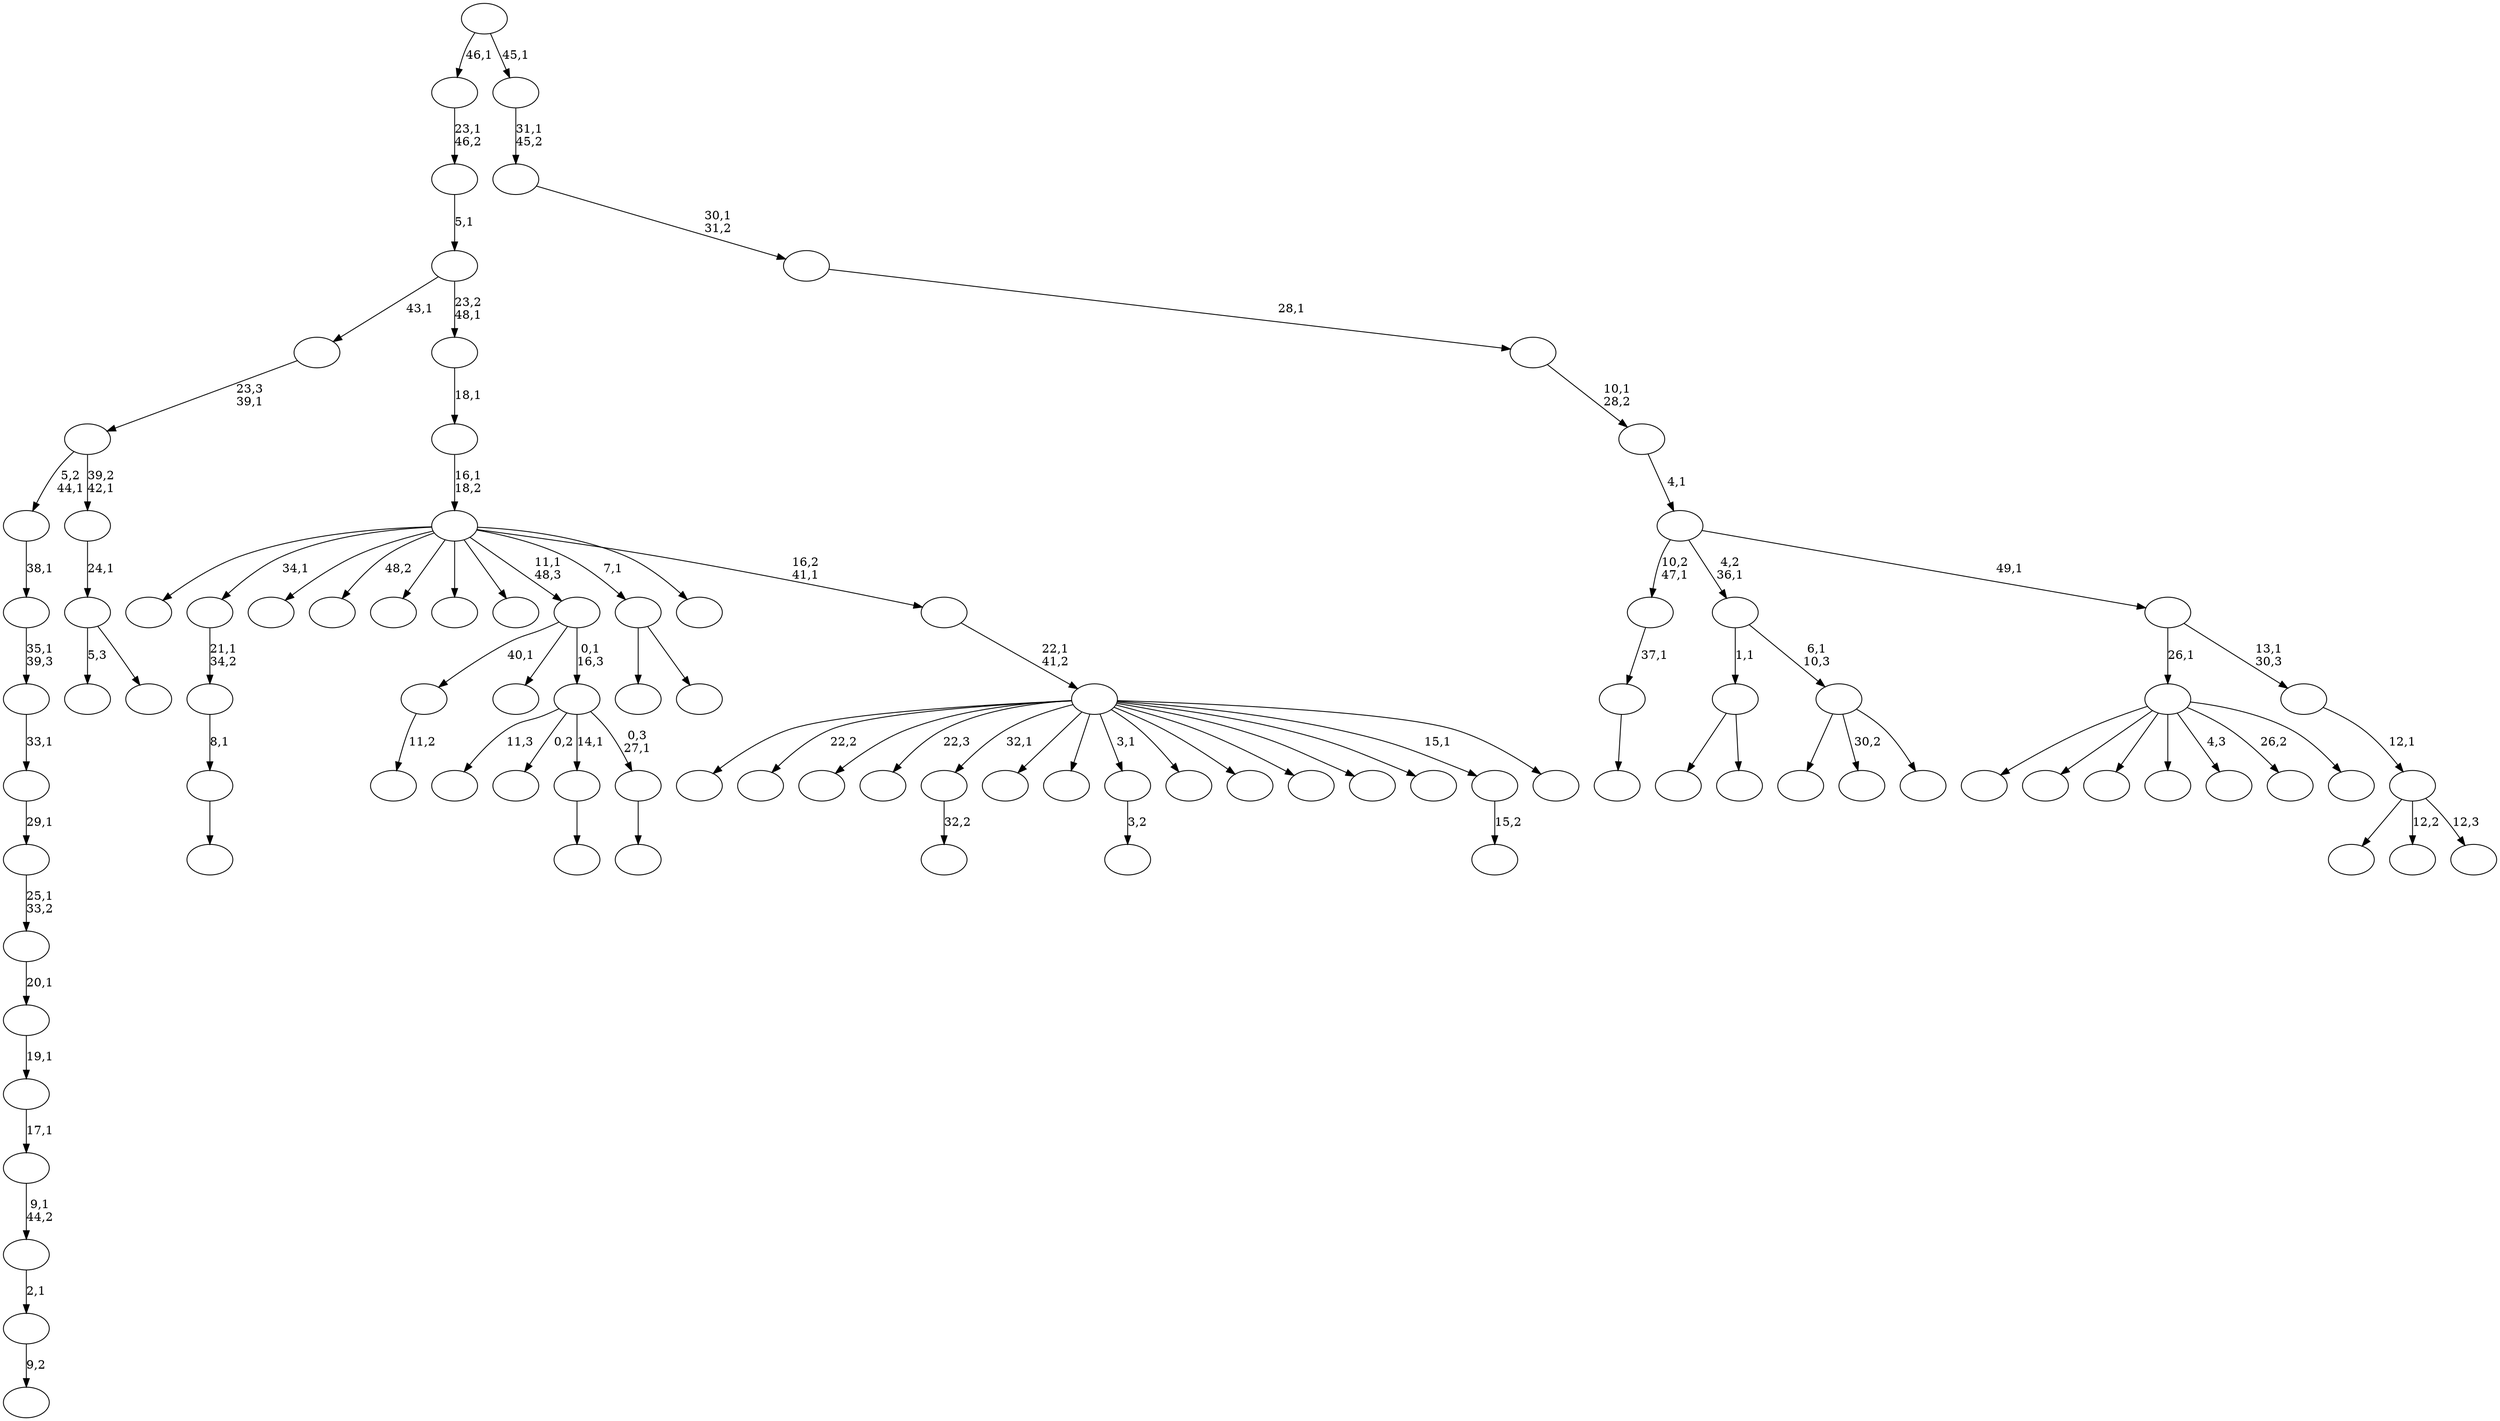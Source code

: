 digraph T {
	100 [label=""]
	99 [label=""]
	98 [label=""]
	97 [label=""]
	96 [label=""]
	95 [label=""]
	94 [label=""]
	93 [label=""]
	92 [label=""]
	91 [label=""]
	90 [label=""]
	89 [label=""]
	88 [label=""]
	87 [label=""]
	86 [label=""]
	85 [label=""]
	84 [label=""]
	83 [label=""]
	82 [label=""]
	81 [label=""]
	80 [label=""]
	79 [label=""]
	78 [label=""]
	77 [label=""]
	76 [label=""]
	75 [label=""]
	74 [label=""]
	73 [label=""]
	72 [label=""]
	71 [label=""]
	70 [label=""]
	69 [label=""]
	68 [label=""]
	67 [label=""]
	66 [label=""]
	65 [label=""]
	64 [label=""]
	63 [label=""]
	62 [label=""]
	61 [label=""]
	60 [label=""]
	59 [label=""]
	58 [label=""]
	57 [label=""]
	56 [label=""]
	55 [label=""]
	54 [label=""]
	53 [label=""]
	52 [label=""]
	51 [label=""]
	50 [label=""]
	49 [label=""]
	48 [label=""]
	47 [label=""]
	46 [label=""]
	45 [label=""]
	44 [label=""]
	43 [label=""]
	42 [label=""]
	41 [label=""]
	40 [label=""]
	39 [label=""]
	38 [label=""]
	37 [label=""]
	36 [label=""]
	35 [label=""]
	34 [label=""]
	33 [label=""]
	32 [label=""]
	31 [label=""]
	30 [label=""]
	29 [label=""]
	28 [label=""]
	27 [label=""]
	26 [label=""]
	25 [label=""]
	24 [label=""]
	23 [label=""]
	22 [label=""]
	21 [label=""]
	20 [label=""]
	19 [label=""]
	18 [label=""]
	17 [label=""]
	16 [label=""]
	15 [label=""]
	14 [label=""]
	13 [label=""]
	12 [label=""]
	11 [label=""]
	10 [label=""]
	9 [label=""]
	8 [label=""]
	7 [label=""]
	6 [label=""]
	5 [label=""]
	4 [label=""]
	3 [label=""]
	2 [label=""]
	1 [label=""]
	0 [label=""]
	98 -> 99 [label=""]
	97 -> 98 [label="8,1"]
	96 -> 97 [label="21,1\n34,2"]
	91 -> 92 [label="9,2"]
	90 -> 91 [label="2,1"]
	89 -> 90 [label="9,1\n44,2"]
	88 -> 89 [label="17,1"]
	87 -> 88 [label="19,1"]
	86 -> 87 [label="20,1"]
	85 -> 86 [label="25,1\n33,2"]
	84 -> 85 [label="29,1"]
	83 -> 84 [label="33,1"]
	82 -> 83 [label="35,1\n39,3"]
	81 -> 82 [label="38,1"]
	72 -> 73 [label="32,2"]
	64 -> 65 [label="11,2"]
	61 -> 78 [label=""]
	61 -> 62 [label=""]
	59 -> 60 [label="3,2"]
	54 -> 55 [label=""]
	52 -> 53 [label=""]
	51 -> 52 [label="37,1"]
	44 -> 45 [label=""]
	43 -> 69 [label="11,3"]
	43 -> 68 [label="0,2"]
	43 -> 54 [label="14,1"]
	43 -> 44 [label="0,3\n27,1"]
	42 -> 64 [label="40,1"]
	42 -> 47 [label=""]
	42 -> 43 [label="0,1\n16,3"]
	39 -> 94 [label=""]
	39 -> 80 [label="30,2"]
	39 -> 40 [label=""]
	38 -> 61 [label="1,1"]
	38 -> 39 [label="6,1\n10,3"]
	36 -> 50 [label="5,3"]
	36 -> 37 [label=""]
	35 -> 36 [label="24,1"]
	34 -> 81 [label="5,2\n44,1"]
	34 -> 35 [label="39,2\n42,1"]
	33 -> 34 [label="23,3\n39,1"]
	31 -> 48 [label=""]
	31 -> 32 [label=""]
	22 -> 23 [label="15,2"]
	20 -> 93 [label=""]
	20 -> 57 [label=""]
	20 -> 56 [label=""]
	20 -> 30 [label=""]
	20 -> 29 [label="4,3"]
	20 -> 24 [label="26,2"]
	20 -> 21 [label=""]
	18 -> 95 [label=""]
	18 -> 76 [label="22,2"]
	18 -> 75 [label=""]
	18 -> 74 [label="22,3"]
	18 -> 72 [label="32,1"]
	18 -> 70 [label=""]
	18 -> 66 [label=""]
	18 -> 59 [label="3,1"]
	18 -> 58 [label=""]
	18 -> 46 [label=""]
	18 -> 41 [label=""]
	18 -> 28 [label=""]
	18 -> 27 [label=""]
	18 -> 22 [label="15,1"]
	18 -> 19 [label=""]
	17 -> 18 [label="22,1\n41,2"]
	16 -> 100 [label=""]
	16 -> 96 [label="34,1"]
	16 -> 77 [label=""]
	16 -> 71 [label="48,2"]
	16 -> 67 [label=""]
	16 -> 63 [label=""]
	16 -> 49 [label=""]
	16 -> 42 [label="11,1\n48,3"]
	16 -> 31 [label="7,1"]
	16 -> 25 [label=""]
	16 -> 17 [label="16,2\n41,1"]
	15 -> 16 [label="16,1\n18,2"]
	14 -> 15 [label="18,1"]
	13 -> 33 [label="43,1"]
	13 -> 14 [label="23,2\n48,1"]
	12 -> 13 [label="5,1"]
	11 -> 12 [label="23,1\n46,2"]
	9 -> 79 [label=""]
	9 -> 26 [label="12,2"]
	9 -> 10 [label="12,3"]
	8 -> 9 [label="12,1"]
	7 -> 20 [label="26,1"]
	7 -> 8 [label="13,1\n30,3"]
	6 -> 51 [label="10,2\n47,1"]
	6 -> 38 [label="4,2\n36,1"]
	6 -> 7 [label="49,1"]
	5 -> 6 [label="4,1"]
	4 -> 5 [label="10,1\n28,2"]
	3 -> 4 [label="28,1"]
	2 -> 3 [label="30,1\n31,2"]
	1 -> 2 [label="31,1\n45,2"]
	0 -> 11 [label="46,1"]
	0 -> 1 [label="45,1"]
}

